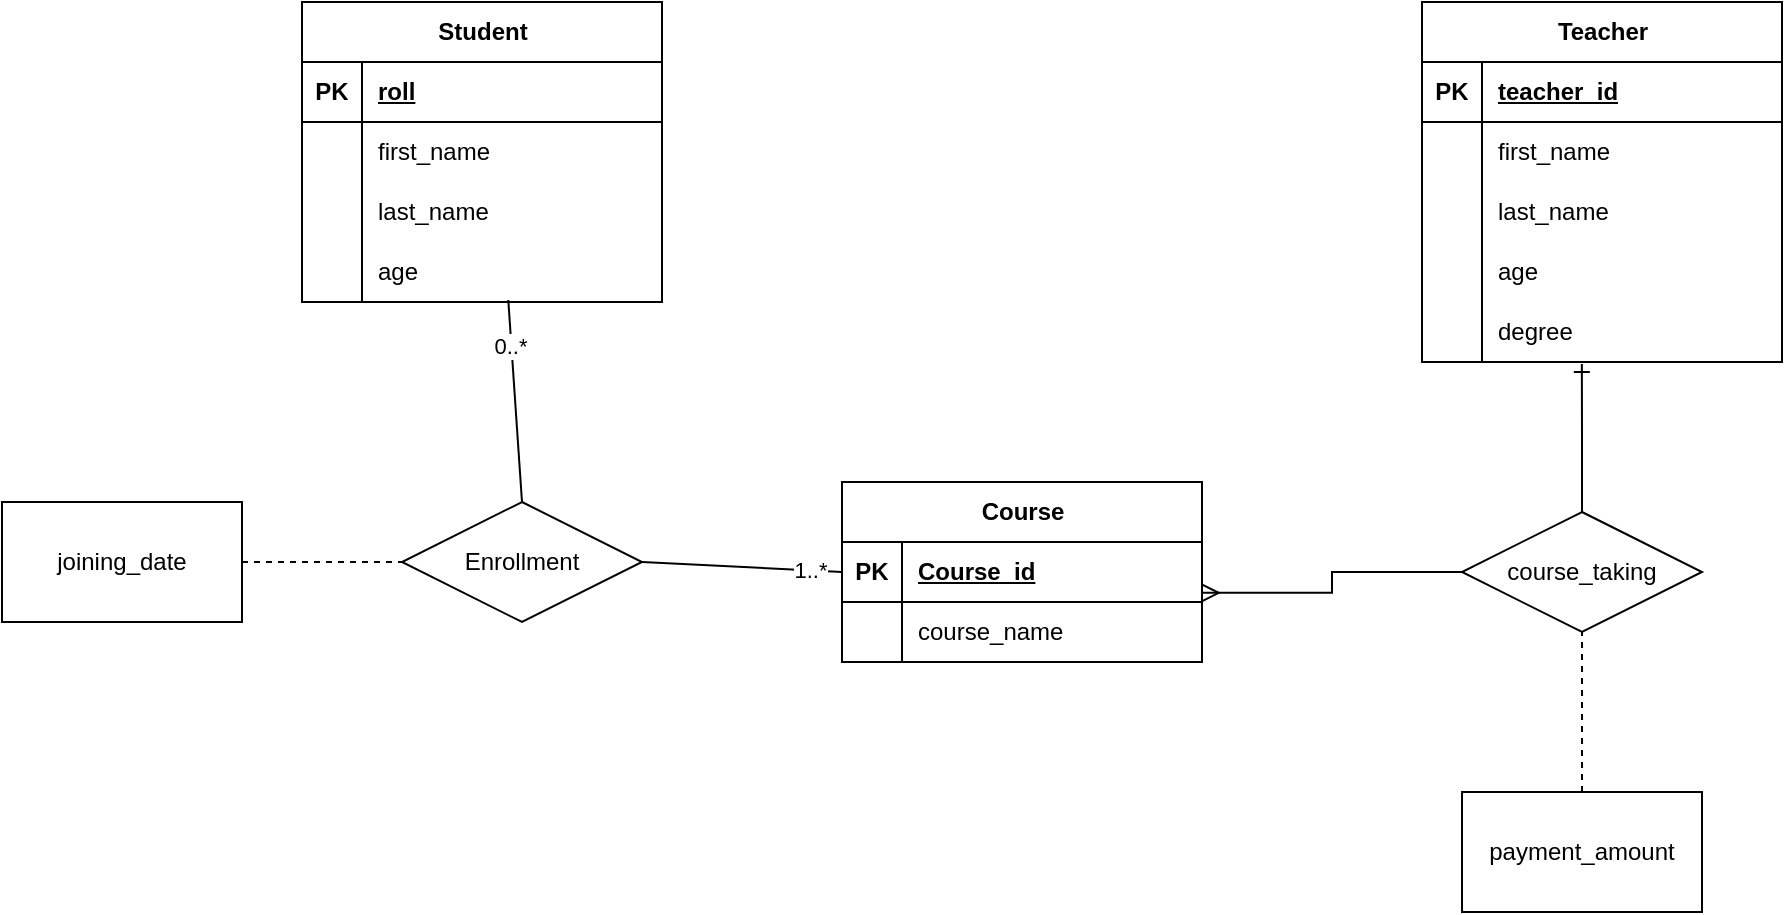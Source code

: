 <mxfile version="21.6.5" type="device">
  <diagram id="R2lEEEUBdFMjLlhIrx00" name="Page-1">
    <mxGraphModel dx="1900" dy="541" grid="1" gridSize="10" guides="1" tooltips="1" connect="1" arrows="1" fold="1" page="1" pageScale="1" pageWidth="850" pageHeight="1100" math="0" shadow="0" extFonts="Permanent Marker^https://fonts.googleapis.com/css?family=Permanent+Marker">
      <root>
        <mxCell id="0" />
        <mxCell id="1" parent="0" />
        <mxCell id="2f_AcURcuiAO_PPOYy-y-1" value="Student" style="shape=table;startSize=30;container=1;collapsible=1;childLayout=tableLayout;fixedRows=1;rowLines=0;fontStyle=1;align=center;resizeLast=1;html=1;" vertex="1" parent="1">
          <mxGeometry x="30" y="160" width="180" height="150" as="geometry" />
        </mxCell>
        <mxCell id="2f_AcURcuiAO_PPOYy-y-2" value="" style="shape=tableRow;horizontal=0;startSize=0;swimlaneHead=0;swimlaneBody=0;fillColor=none;collapsible=0;dropTarget=0;points=[[0,0.5],[1,0.5]];portConstraint=eastwest;top=0;left=0;right=0;bottom=1;" vertex="1" parent="2f_AcURcuiAO_PPOYy-y-1">
          <mxGeometry y="30" width="180" height="30" as="geometry" />
        </mxCell>
        <mxCell id="2f_AcURcuiAO_PPOYy-y-3" value="PK" style="shape=partialRectangle;connectable=0;fillColor=none;top=0;left=0;bottom=0;right=0;fontStyle=1;overflow=hidden;whiteSpace=wrap;html=1;" vertex="1" parent="2f_AcURcuiAO_PPOYy-y-2">
          <mxGeometry width="30" height="30" as="geometry">
            <mxRectangle width="30" height="30" as="alternateBounds" />
          </mxGeometry>
        </mxCell>
        <mxCell id="2f_AcURcuiAO_PPOYy-y-4" value="roll" style="shape=partialRectangle;connectable=0;fillColor=none;top=0;left=0;bottom=0;right=0;align=left;spacingLeft=6;fontStyle=5;overflow=hidden;whiteSpace=wrap;html=1;" vertex="1" parent="2f_AcURcuiAO_PPOYy-y-2">
          <mxGeometry x="30" width="150" height="30" as="geometry">
            <mxRectangle width="150" height="30" as="alternateBounds" />
          </mxGeometry>
        </mxCell>
        <mxCell id="2f_AcURcuiAO_PPOYy-y-5" value="" style="shape=tableRow;horizontal=0;startSize=0;swimlaneHead=0;swimlaneBody=0;fillColor=none;collapsible=0;dropTarget=0;points=[[0,0.5],[1,0.5]];portConstraint=eastwest;top=0;left=0;right=0;bottom=0;" vertex="1" parent="2f_AcURcuiAO_PPOYy-y-1">
          <mxGeometry y="60" width="180" height="30" as="geometry" />
        </mxCell>
        <mxCell id="2f_AcURcuiAO_PPOYy-y-6" value="" style="shape=partialRectangle;connectable=0;fillColor=none;top=0;left=0;bottom=0;right=0;editable=1;overflow=hidden;whiteSpace=wrap;html=1;" vertex="1" parent="2f_AcURcuiAO_PPOYy-y-5">
          <mxGeometry width="30" height="30" as="geometry">
            <mxRectangle width="30" height="30" as="alternateBounds" />
          </mxGeometry>
        </mxCell>
        <mxCell id="2f_AcURcuiAO_PPOYy-y-7" value="first_name" style="shape=partialRectangle;connectable=0;fillColor=none;top=0;left=0;bottom=0;right=0;align=left;spacingLeft=6;overflow=hidden;whiteSpace=wrap;html=1;" vertex="1" parent="2f_AcURcuiAO_PPOYy-y-5">
          <mxGeometry x="30" width="150" height="30" as="geometry">
            <mxRectangle width="150" height="30" as="alternateBounds" />
          </mxGeometry>
        </mxCell>
        <mxCell id="2f_AcURcuiAO_PPOYy-y-8" value="" style="shape=tableRow;horizontal=0;startSize=0;swimlaneHead=0;swimlaneBody=0;fillColor=none;collapsible=0;dropTarget=0;points=[[0,0.5],[1,0.5]];portConstraint=eastwest;top=0;left=0;right=0;bottom=0;" vertex="1" parent="2f_AcURcuiAO_PPOYy-y-1">
          <mxGeometry y="90" width="180" height="30" as="geometry" />
        </mxCell>
        <mxCell id="2f_AcURcuiAO_PPOYy-y-9" value="" style="shape=partialRectangle;connectable=0;fillColor=none;top=0;left=0;bottom=0;right=0;editable=1;overflow=hidden;whiteSpace=wrap;html=1;" vertex="1" parent="2f_AcURcuiAO_PPOYy-y-8">
          <mxGeometry width="30" height="30" as="geometry">
            <mxRectangle width="30" height="30" as="alternateBounds" />
          </mxGeometry>
        </mxCell>
        <mxCell id="2f_AcURcuiAO_PPOYy-y-10" value="last_name" style="shape=partialRectangle;connectable=0;fillColor=none;top=0;left=0;bottom=0;right=0;align=left;spacingLeft=6;overflow=hidden;whiteSpace=wrap;html=1;" vertex="1" parent="2f_AcURcuiAO_PPOYy-y-8">
          <mxGeometry x="30" width="150" height="30" as="geometry">
            <mxRectangle width="150" height="30" as="alternateBounds" />
          </mxGeometry>
        </mxCell>
        <mxCell id="2f_AcURcuiAO_PPOYy-y-11" value="" style="shape=tableRow;horizontal=0;startSize=0;swimlaneHead=0;swimlaneBody=0;fillColor=none;collapsible=0;dropTarget=0;points=[[0,0.5],[1,0.5]];portConstraint=eastwest;top=0;left=0;right=0;bottom=0;" vertex="1" parent="2f_AcURcuiAO_PPOYy-y-1">
          <mxGeometry y="120" width="180" height="30" as="geometry" />
        </mxCell>
        <mxCell id="2f_AcURcuiAO_PPOYy-y-12" value="" style="shape=partialRectangle;connectable=0;fillColor=none;top=0;left=0;bottom=0;right=0;editable=1;overflow=hidden;whiteSpace=wrap;html=1;" vertex="1" parent="2f_AcURcuiAO_PPOYy-y-11">
          <mxGeometry width="30" height="30" as="geometry">
            <mxRectangle width="30" height="30" as="alternateBounds" />
          </mxGeometry>
        </mxCell>
        <mxCell id="2f_AcURcuiAO_PPOYy-y-13" value="age" style="shape=partialRectangle;connectable=0;fillColor=none;top=0;left=0;bottom=0;right=0;align=left;spacingLeft=6;overflow=hidden;whiteSpace=wrap;html=1;" vertex="1" parent="2f_AcURcuiAO_PPOYy-y-11">
          <mxGeometry x="30" width="150" height="30" as="geometry">
            <mxRectangle width="150" height="30" as="alternateBounds" />
          </mxGeometry>
        </mxCell>
        <mxCell id="2f_AcURcuiAO_PPOYy-y-14" value="Teacher" style="shape=table;startSize=30;container=1;collapsible=1;childLayout=tableLayout;fixedRows=1;rowLines=0;fontStyle=1;align=center;resizeLast=1;html=1;" vertex="1" parent="1">
          <mxGeometry x="590" y="160" width="180" height="180" as="geometry" />
        </mxCell>
        <mxCell id="2f_AcURcuiAO_PPOYy-y-15" value="" style="shape=tableRow;horizontal=0;startSize=0;swimlaneHead=0;swimlaneBody=0;fillColor=none;collapsible=0;dropTarget=0;points=[[0,0.5],[1,0.5]];portConstraint=eastwest;top=0;left=0;right=0;bottom=1;" vertex="1" parent="2f_AcURcuiAO_PPOYy-y-14">
          <mxGeometry y="30" width="180" height="30" as="geometry" />
        </mxCell>
        <mxCell id="2f_AcURcuiAO_PPOYy-y-16" value="PK" style="shape=partialRectangle;connectable=0;fillColor=none;top=0;left=0;bottom=0;right=0;fontStyle=1;overflow=hidden;whiteSpace=wrap;html=1;" vertex="1" parent="2f_AcURcuiAO_PPOYy-y-15">
          <mxGeometry width="30" height="30" as="geometry">
            <mxRectangle width="30" height="30" as="alternateBounds" />
          </mxGeometry>
        </mxCell>
        <mxCell id="2f_AcURcuiAO_PPOYy-y-17" value="teacher_id" style="shape=partialRectangle;connectable=0;fillColor=none;top=0;left=0;bottom=0;right=0;align=left;spacingLeft=6;fontStyle=5;overflow=hidden;whiteSpace=wrap;html=1;" vertex="1" parent="2f_AcURcuiAO_PPOYy-y-15">
          <mxGeometry x="30" width="150" height="30" as="geometry">
            <mxRectangle width="150" height="30" as="alternateBounds" />
          </mxGeometry>
        </mxCell>
        <mxCell id="2f_AcURcuiAO_PPOYy-y-18" value="" style="shape=tableRow;horizontal=0;startSize=0;swimlaneHead=0;swimlaneBody=0;fillColor=none;collapsible=0;dropTarget=0;points=[[0,0.5],[1,0.5]];portConstraint=eastwest;top=0;left=0;right=0;bottom=0;" vertex="1" parent="2f_AcURcuiAO_PPOYy-y-14">
          <mxGeometry y="60" width="180" height="30" as="geometry" />
        </mxCell>
        <mxCell id="2f_AcURcuiAO_PPOYy-y-19" value="" style="shape=partialRectangle;connectable=0;fillColor=none;top=0;left=0;bottom=0;right=0;editable=1;overflow=hidden;whiteSpace=wrap;html=1;" vertex="1" parent="2f_AcURcuiAO_PPOYy-y-18">
          <mxGeometry width="30" height="30" as="geometry">
            <mxRectangle width="30" height="30" as="alternateBounds" />
          </mxGeometry>
        </mxCell>
        <mxCell id="2f_AcURcuiAO_PPOYy-y-20" value="first_name" style="shape=partialRectangle;connectable=0;fillColor=none;top=0;left=0;bottom=0;right=0;align=left;spacingLeft=6;overflow=hidden;whiteSpace=wrap;html=1;" vertex="1" parent="2f_AcURcuiAO_PPOYy-y-18">
          <mxGeometry x="30" width="150" height="30" as="geometry">
            <mxRectangle width="150" height="30" as="alternateBounds" />
          </mxGeometry>
        </mxCell>
        <mxCell id="2f_AcURcuiAO_PPOYy-y-21" value="" style="shape=tableRow;horizontal=0;startSize=0;swimlaneHead=0;swimlaneBody=0;fillColor=none;collapsible=0;dropTarget=0;points=[[0,0.5],[1,0.5]];portConstraint=eastwest;top=0;left=0;right=0;bottom=0;" vertex="1" parent="2f_AcURcuiAO_PPOYy-y-14">
          <mxGeometry y="90" width="180" height="30" as="geometry" />
        </mxCell>
        <mxCell id="2f_AcURcuiAO_PPOYy-y-22" value="" style="shape=partialRectangle;connectable=0;fillColor=none;top=0;left=0;bottom=0;right=0;editable=1;overflow=hidden;whiteSpace=wrap;html=1;" vertex="1" parent="2f_AcURcuiAO_PPOYy-y-21">
          <mxGeometry width="30" height="30" as="geometry">
            <mxRectangle width="30" height="30" as="alternateBounds" />
          </mxGeometry>
        </mxCell>
        <mxCell id="2f_AcURcuiAO_PPOYy-y-23" value="last_name" style="shape=partialRectangle;connectable=0;fillColor=none;top=0;left=0;bottom=0;right=0;align=left;spacingLeft=6;overflow=hidden;whiteSpace=wrap;html=1;" vertex="1" parent="2f_AcURcuiAO_PPOYy-y-21">
          <mxGeometry x="30" width="150" height="30" as="geometry">
            <mxRectangle width="150" height="30" as="alternateBounds" />
          </mxGeometry>
        </mxCell>
        <mxCell id="2f_AcURcuiAO_PPOYy-y-24" value="" style="shape=tableRow;horizontal=0;startSize=0;swimlaneHead=0;swimlaneBody=0;fillColor=none;collapsible=0;dropTarget=0;points=[[0,0.5],[1,0.5]];portConstraint=eastwest;top=0;left=0;right=0;bottom=0;" vertex="1" parent="2f_AcURcuiAO_PPOYy-y-14">
          <mxGeometry y="120" width="180" height="30" as="geometry" />
        </mxCell>
        <mxCell id="2f_AcURcuiAO_PPOYy-y-25" value="" style="shape=partialRectangle;connectable=0;fillColor=none;top=0;left=0;bottom=0;right=0;editable=1;overflow=hidden;whiteSpace=wrap;html=1;" vertex="1" parent="2f_AcURcuiAO_PPOYy-y-24">
          <mxGeometry width="30" height="30" as="geometry">
            <mxRectangle width="30" height="30" as="alternateBounds" />
          </mxGeometry>
        </mxCell>
        <mxCell id="2f_AcURcuiAO_PPOYy-y-26" value="age" style="shape=partialRectangle;connectable=0;fillColor=none;top=0;left=0;bottom=0;right=0;align=left;spacingLeft=6;overflow=hidden;whiteSpace=wrap;html=1;" vertex="1" parent="2f_AcURcuiAO_PPOYy-y-24">
          <mxGeometry x="30" width="150" height="30" as="geometry">
            <mxRectangle width="150" height="30" as="alternateBounds" />
          </mxGeometry>
        </mxCell>
        <mxCell id="2f_AcURcuiAO_PPOYy-y-27" value="" style="shape=tableRow;horizontal=0;startSize=0;swimlaneHead=0;swimlaneBody=0;fillColor=none;collapsible=0;dropTarget=0;points=[[0,0.5],[1,0.5]];portConstraint=eastwest;top=0;left=0;right=0;bottom=0;" vertex="1" parent="2f_AcURcuiAO_PPOYy-y-14">
          <mxGeometry y="150" width="180" height="30" as="geometry" />
        </mxCell>
        <mxCell id="2f_AcURcuiAO_PPOYy-y-28" value="" style="shape=partialRectangle;connectable=0;fillColor=none;top=0;left=0;bottom=0;right=0;editable=1;overflow=hidden;whiteSpace=wrap;html=1;" vertex="1" parent="2f_AcURcuiAO_PPOYy-y-27">
          <mxGeometry width="30" height="30" as="geometry">
            <mxRectangle width="30" height="30" as="alternateBounds" />
          </mxGeometry>
        </mxCell>
        <mxCell id="2f_AcURcuiAO_PPOYy-y-29" value="degree" style="shape=partialRectangle;connectable=0;fillColor=none;top=0;left=0;bottom=0;right=0;align=left;spacingLeft=6;overflow=hidden;whiteSpace=wrap;html=1;" vertex="1" parent="2f_AcURcuiAO_PPOYy-y-27">
          <mxGeometry x="30" width="150" height="30" as="geometry">
            <mxRectangle width="150" height="30" as="alternateBounds" />
          </mxGeometry>
        </mxCell>
        <mxCell id="2f_AcURcuiAO_PPOYy-y-30" value="Course" style="shape=table;startSize=30;container=1;collapsible=1;childLayout=tableLayout;fixedRows=1;rowLines=0;fontStyle=1;align=center;resizeLast=1;html=1;" vertex="1" parent="1">
          <mxGeometry x="300" y="400" width="180" height="90" as="geometry" />
        </mxCell>
        <mxCell id="2f_AcURcuiAO_PPOYy-y-31" value="" style="shape=tableRow;horizontal=0;startSize=0;swimlaneHead=0;swimlaneBody=0;fillColor=none;collapsible=0;dropTarget=0;points=[[0,0.5],[1,0.5]];portConstraint=eastwest;top=0;left=0;right=0;bottom=1;" vertex="1" parent="2f_AcURcuiAO_PPOYy-y-30">
          <mxGeometry y="30" width="180" height="30" as="geometry" />
        </mxCell>
        <mxCell id="2f_AcURcuiAO_PPOYy-y-32" value="PK" style="shape=partialRectangle;connectable=0;fillColor=none;top=0;left=0;bottom=0;right=0;fontStyle=1;overflow=hidden;whiteSpace=wrap;html=1;" vertex="1" parent="2f_AcURcuiAO_PPOYy-y-31">
          <mxGeometry width="30" height="30" as="geometry">
            <mxRectangle width="30" height="30" as="alternateBounds" />
          </mxGeometry>
        </mxCell>
        <mxCell id="2f_AcURcuiAO_PPOYy-y-33" value="Course_id" style="shape=partialRectangle;connectable=0;fillColor=none;top=0;left=0;bottom=0;right=0;align=left;spacingLeft=6;fontStyle=5;overflow=hidden;whiteSpace=wrap;html=1;" vertex="1" parent="2f_AcURcuiAO_PPOYy-y-31">
          <mxGeometry x="30" width="150" height="30" as="geometry">
            <mxRectangle width="150" height="30" as="alternateBounds" />
          </mxGeometry>
        </mxCell>
        <mxCell id="2f_AcURcuiAO_PPOYy-y-34" value="" style="shape=tableRow;horizontal=0;startSize=0;swimlaneHead=0;swimlaneBody=0;fillColor=none;collapsible=0;dropTarget=0;points=[[0,0.5],[1,0.5]];portConstraint=eastwest;top=0;left=0;right=0;bottom=0;" vertex="1" parent="2f_AcURcuiAO_PPOYy-y-30">
          <mxGeometry y="60" width="180" height="30" as="geometry" />
        </mxCell>
        <mxCell id="2f_AcURcuiAO_PPOYy-y-35" value="" style="shape=partialRectangle;connectable=0;fillColor=none;top=0;left=0;bottom=0;right=0;editable=1;overflow=hidden;whiteSpace=wrap;html=1;" vertex="1" parent="2f_AcURcuiAO_PPOYy-y-34">
          <mxGeometry width="30" height="30" as="geometry">
            <mxRectangle width="30" height="30" as="alternateBounds" />
          </mxGeometry>
        </mxCell>
        <mxCell id="2f_AcURcuiAO_PPOYy-y-36" value="course_name" style="shape=partialRectangle;connectable=0;fillColor=none;top=0;left=0;bottom=0;right=0;align=left;spacingLeft=6;overflow=hidden;whiteSpace=wrap;html=1;" vertex="1" parent="2f_AcURcuiAO_PPOYy-y-34">
          <mxGeometry x="30" width="150" height="30" as="geometry">
            <mxRectangle width="150" height="30" as="alternateBounds" />
          </mxGeometry>
        </mxCell>
        <mxCell id="2f_AcURcuiAO_PPOYy-y-43" value="Enrollment" style="shape=rhombus;perimeter=rhombusPerimeter;whiteSpace=wrap;html=1;align=center;" vertex="1" parent="1">
          <mxGeometry x="80" y="410" width="120" height="60" as="geometry" />
        </mxCell>
        <mxCell id="2f_AcURcuiAO_PPOYy-y-46" value="" style="endArrow=none;html=1;rounded=0;exitX=0.573;exitY=0.967;exitDx=0;exitDy=0;exitPerimeter=0;entryX=0.5;entryY=0;entryDx=0;entryDy=0;" edge="1" parent="1" source="2f_AcURcuiAO_PPOYy-y-11" target="2f_AcURcuiAO_PPOYy-y-43">
          <mxGeometry relative="1" as="geometry">
            <mxPoint x="70" y="360" as="sourcePoint" />
            <mxPoint x="230" y="360" as="targetPoint" />
            <Array as="points" />
          </mxGeometry>
        </mxCell>
        <mxCell id="2f_AcURcuiAO_PPOYy-y-52" value="0..*" style="edgeLabel;html=1;align=center;verticalAlign=middle;resizable=0;points=[];" vertex="1" connectable="0" parent="2f_AcURcuiAO_PPOYy-y-46">
          <mxGeometry x="-0.546" y="-1" relative="1" as="geometry">
            <mxPoint as="offset" />
          </mxGeometry>
        </mxCell>
        <mxCell id="2f_AcURcuiAO_PPOYy-y-49" value="" style="endArrow=none;html=1;rounded=0;exitX=1;exitY=0.5;exitDx=0;exitDy=0;entryX=0;entryY=0.5;entryDx=0;entryDy=0;" edge="1" parent="1" source="2f_AcURcuiAO_PPOYy-y-43" target="2f_AcURcuiAO_PPOYy-y-31">
          <mxGeometry relative="1" as="geometry">
            <mxPoint x="210" y="439.5" as="sourcePoint" />
            <mxPoint x="370" y="439.5" as="targetPoint" />
          </mxGeometry>
        </mxCell>
        <mxCell id="2f_AcURcuiAO_PPOYy-y-53" value="1..*" style="edgeLabel;html=1;align=center;verticalAlign=middle;resizable=0;points=[];" vertex="1" connectable="0" parent="2f_AcURcuiAO_PPOYy-y-49">
          <mxGeometry x="0.676" relative="1" as="geometry">
            <mxPoint as="offset" />
          </mxGeometry>
        </mxCell>
        <mxCell id="2f_AcURcuiAO_PPOYy-y-56" style="edgeStyle=orthogonalEdgeStyle;rounded=0;orthogonalLoop=1;jettySize=auto;html=1;exitX=0;exitY=0.5;exitDx=0;exitDy=0;entryX=1.002;entryY=0.847;entryDx=0;entryDy=0;entryPerimeter=0;endArrow=ERmany;endFill=0;" edge="1" parent="1" source="2f_AcURcuiAO_PPOYy-y-54" target="2f_AcURcuiAO_PPOYy-y-31">
          <mxGeometry relative="1" as="geometry" />
        </mxCell>
        <mxCell id="2f_AcURcuiAO_PPOYy-y-59" style="edgeStyle=orthogonalEdgeStyle;rounded=0;orthogonalLoop=1;jettySize=auto;html=1;entryX=0.444;entryY=1.033;entryDx=0;entryDy=0;entryPerimeter=0;endArrow=ERone;endFill=0;" edge="1" parent="1" source="2f_AcURcuiAO_PPOYy-y-54" target="2f_AcURcuiAO_PPOYy-y-27">
          <mxGeometry relative="1" as="geometry" />
        </mxCell>
        <mxCell id="2f_AcURcuiAO_PPOYy-y-54" value="course_taking" style="shape=rhombus;perimeter=rhombusPerimeter;whiteSpace=wrap;html=1;align=center;" vertex="1" parent="1">
          <mxGeometry x="610" y="415" width="120" height="60" as="geometry" />
        </mxCell>
        <mxCell id="2f_AcURcuiAO_PPOYy-y-71" style="edgeStyle=orthogonalEdgeStyle;rounded=0;orthogonalLoop=1;jettySize=auto;html=1;entryX=0;entryY=0.5;entryDx=0;entryDy=0;startArrow=none;startFill=0;dashed=1;endArrow=none;endFill=0;" edge="1" parent="1" source="2f_AcURcuiAO_PPOYy-y-64" target="2f_AcURcuiAO_PPOYy-y-43">
          <mxGeometry relative="1" as="geometry" />
        </mxCell>
        <mxCell id="2f_AcURcuiAO_PPOYy-y-64" value="joining_date" style="whiteSpace=wrap;html=1;" vertex="1" parent="1">
          <mxGeometry x="-120" y="410" width="120" height="60" as="geometry" />
        </mxCell>
        <mxCell id="2f_AcURcuiAO_PPOYy-y-70" style="edgeStyle=orthogonalEdgeStyle;rounded=0;orthogonalLoop=1;jettySize=auto;html=1;entryX=0.5;entryY=1;entryDx=0;entryDy=0;dashed=1;endArrow=none;endFill=0;" edge="1" parent="1" source="2f_AcURcuiAO_PPOYy-y-68" target="2f_AcURcuiAO_PPOYy-y-54">
          <mxGeometry relative="1" as="geometry" />
        </mxCell>
        <mxCell id="2f_AcURcuiAO_PPOYy-y-68" value="payment_amount" style="whiteSpace=wrap;html=1;" vertex="1" parent="1">
          <mxGeometry x="610" y="555" width="120" height="60" as="geometry" />
        </mxCell>
      </root>
    </mxGraphModel>
  </diagram>
</mxfile>
